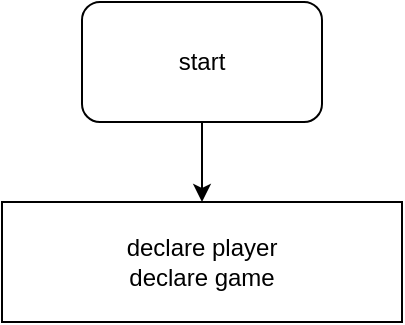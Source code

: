 <mxfile>
    <diagram id="VJps-D7fF0JbsY6p_9f8" name="Page-1">
        <mxGraphModel dx="832" dy="1015" grid="1" gridSize="10" guides="1" tooltips="1" connect="1" arrows="1" fold="1" page="0" pageScale="1" pageWidth="850" pageHeight="1100" math="0" shadow="0">
            <root>
                <mxCell id="0"/>
                <mxCell id="1" parent="0"/>
                <mxCell id="2" value="declare player&lt;br&gt;declare game" style="rounded=0;whiteSpace=wrap;html=1;" vertex="1" parent="1">
                    <mxGeometry x="280" y="80" width="200" height="60" as="geometry"/>
                </mxCell>
                <mxCell id="4" style="edgeStyle=none;html=1;exitX=0.5;exitY=1;exitDx=0;exitDy=0;entryX=0.5;entryY=0;entryDx=0;entryDy=0;" edge="1" parent="1" source="3" target="2">
                    <mxGeometry relative="1" as="geometry"/>
                </mxCell>
                <mxCell id="3" value="start" style="rounded=1;whiteSpace=wrap;html=1;" vertex="1" parent="1">
                    <mxGeometry x="320" y="-20" width="120" height="60" as="geometry"/>
                </mxCell>
            </root>
        </mxGraphModel>
    </diagram>
</mxfile>